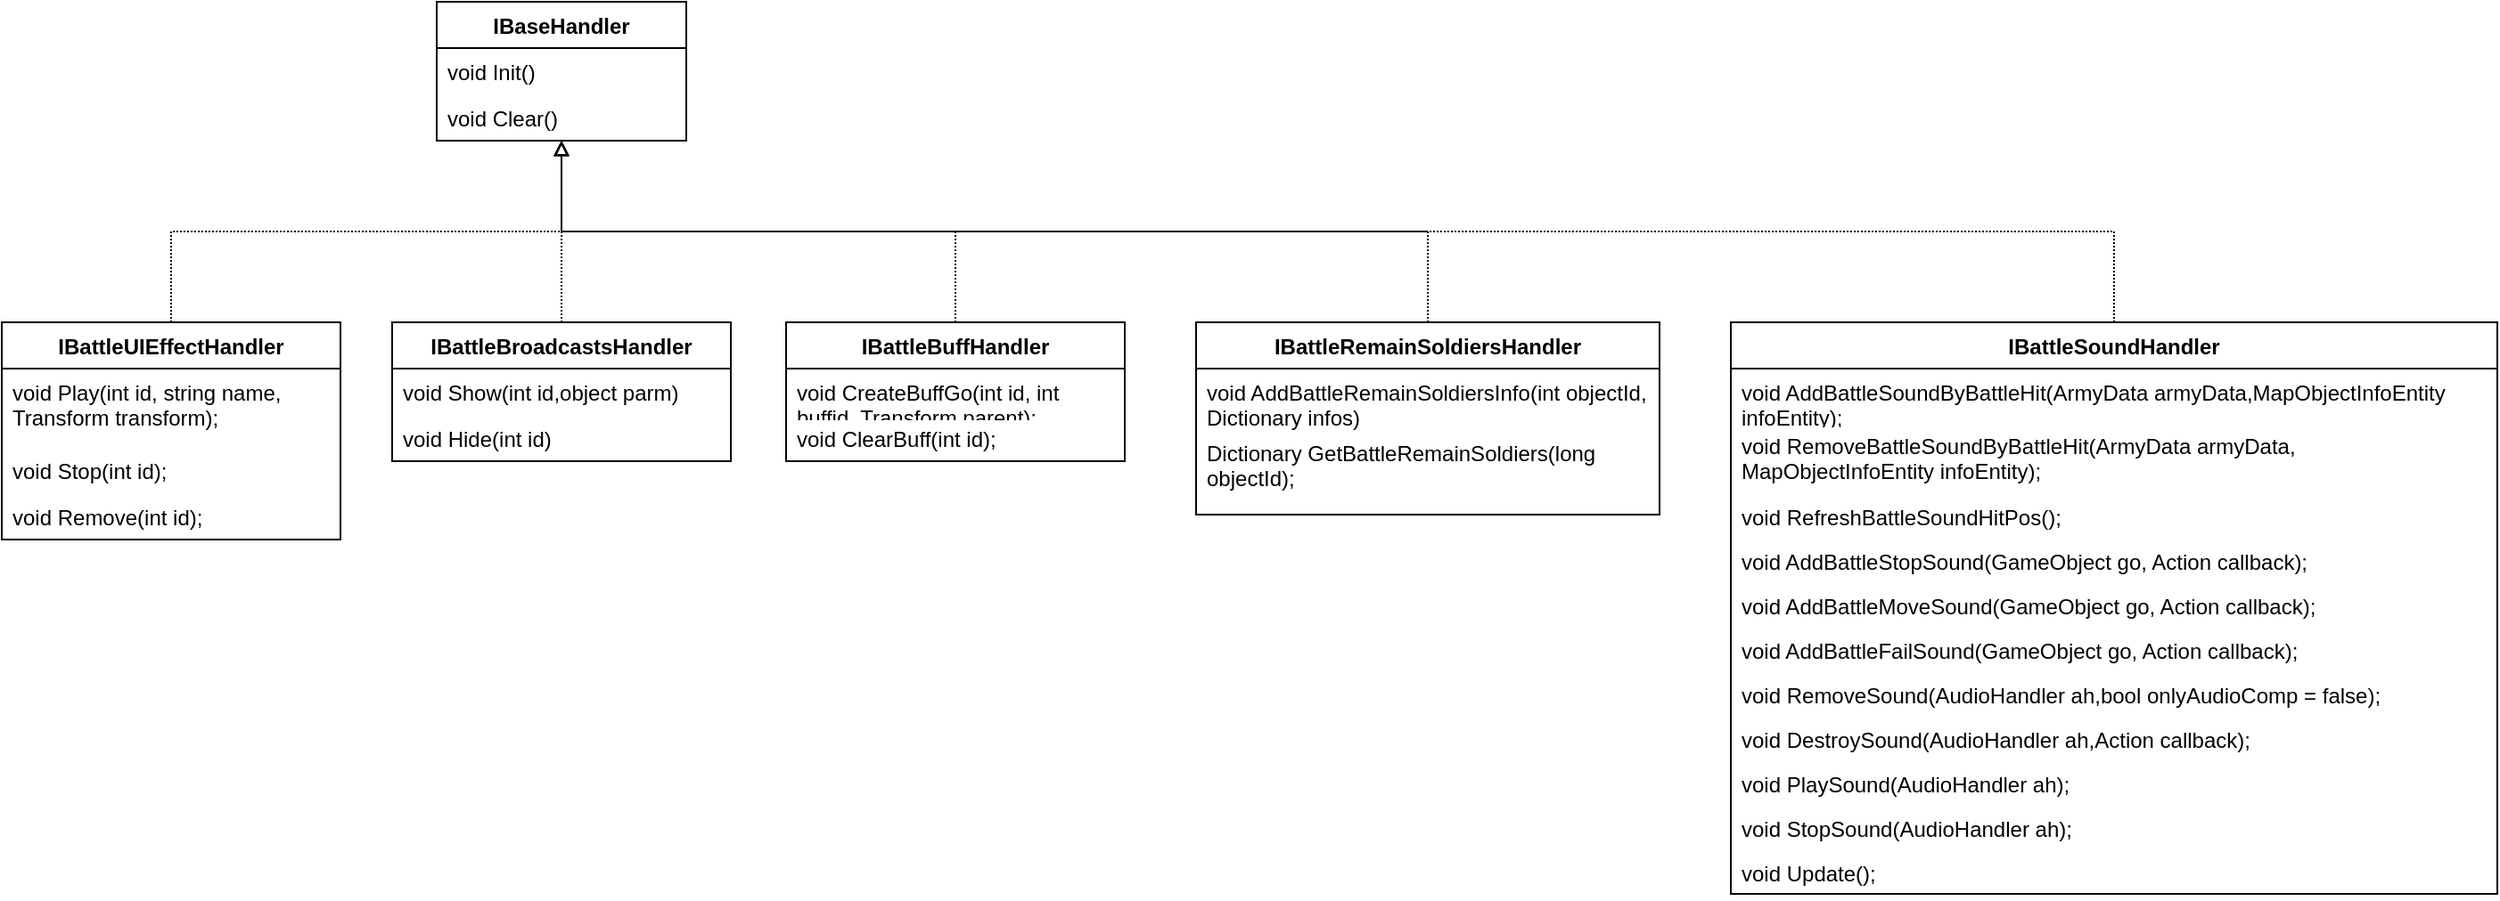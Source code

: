 <mxfile version="22.1.4" type="github">
  <diagram id="C5RBs43oDa-KdzZeNtuy" name="Page-1">
    <mxGraphModel dx="2183" dy="1177" grid="1" gridSize="10" guides="1" tooltips="1" connect="1" arrows="1" fold="1" page="1" pageScale="1" pageWidth="827" pageHeight="1169" math="0" shadow="0">
      <root>
        <mxCell id="WIyWlLk6GJQsqaUBKTNV-0" />
        <mxCell id="WIyWlLk6GJQsqaUBKTNV-1" parent="WIyWlLk6GJQsqaUBKTNV-0" />
        <mxCell id="vtyjgrVnTe7GE00nzrDD-10" value="IBaseHandler" style="swimlane;childLayout=stackLayout;horizontal=1;startSize=26;fillColor=none;horizontalStack=0;resizeParent=1;resizeParentMax=0;resizeLast=0;collapsible=1;marginBottom=0;whiteSpace=wrap;html=1;align=center;verticalAlign=top;" vertex="1" parent="WIyWlLk6GJQsqaUBKTNV-1">
          <mxGeometry x="344" y="150" width="140" height="78" as="geometry" />
        </mxCell>
        <mxCell id="vtyjgrVnTe7GE00nzrDD-11" value="void Init()" style="text;strokeColor=none;fillColor=none;align=left;verticalAlign=top;spacingLeft=4;spacingRight=4;overflow=hidden;rotatable=0;points=[[0,0.5],[1,0.5]];portConstraint=eastwest;whiteSpace=wrap;html=1;" vertex="1" parent="vtyjgrVnTe7GE00nzrDD-10">
          <mxGeometry y="26" width="140" height="26" as="geometry" />
        </mxCell>
        <mxCell id="vtyjgrVnTe7GE00nzrDD-12" value="void Clear()" style="text;strokeColor=none;fillColor=none;align=left;verticalAlign=top;spacingLeft=4;spacingRight=4;overflow=hidden;rotatable=0;points=[[0,0.5],[1,0.5]];portConstraint=eastwest;whiteSpace=wrap;html=1;" vertex="1" parent="vtyjgrVnTe7GE00nzrDD-10">
          <mxGeometry y="52" width="140" height="26" as="geometry" />
        </mxCell>
        <mxCell id="vtyjgrVnTe7GE00nzrDD-21" value="" style="edgeStyle=orthogonalEdgeStyle;rounded=0;orthogonalLoop=1;jettySize=auto;html=1;dashed=1;dashPattern=1 1;endArrow=block;endFill=0;" edge="1" parent="WIyWlLk6GJQsqaUBKTNV-1" source="vtyjgrVnTe7GE00nzrDD-14" target="vtyjgrVnTe7GE00nzrDD-10">
          <mxGeometry relative="1" as="geometry" />
        </mxCell>
        <mxCell id="vtyjgrVnTe7GE00nzrDD-14" value="IBattleBroadcastsHandler" style="swimlane;childLayout=stackLayout;horizontal=1;startSize=26;fillColor=none;horizontalStack=0;resizeParent=1;resizeParentMax=0;resizeLast=0;collapsible=1;marginBottom=0;whiteSpace=wrap;html=1;align=center;verticalAlign=top;" vertex="1" parent="WIyWlLk6GJQsqaUBKTNV-1">
          <mxGeometry x="319" y="330" width="190" height="78" as="geometry" />
        </mxCell>
        <mxCell id="vtyjgrVnTe7GE00nzrDD-15" value="void Show(int id,object parm)" style="text;strokeColor=none;fillColor=none;align=left;verticalAlign=top;spacingLeft=4;spacingRight=4;overflow=hidden;rotatable=0;points=[[0,0.5],[1,0.5]];portConstraint=eastwest;whiteSpace=wrap;html=1;" vertex="1" parent="vtyjgrVnTe7GE00nzrDD-14">
          <mxGeometry y="26" width="190" height="26" as="geometry" />
        </mxCell>
        <mxCell id="vtyjgrVnTe7GE00nzrDD-16" value="void Hide(int id)" style="text;strokeColor=none;fillColor=none;align=left;verticalAlign=top;spacingLeft=4;spacingRight=4;overflow=hidden;rotatable=0;points=[[0,0.5],[1,0.5]];portConstraint=eastwest;whiteSpace=wrap;html=1;" vertex="1" parent="vtyjgrVnTe7GE00nzrDD-14">
          <mxGeometry y="52" width="190" height="26" as="geometry" />
        </mxCell>
        <mxCell id="vtyjgrVnTe7GE00nzrDD-22" value="IBattleBuffHandler" style="swimlane;childLayout=stackLayout;horizontal=1;startSize=26;fillColor=none;horizontalStack=0;resizeParent=1;resizeParentMax=0;resizeLast=0;collapsible=1;marginBottom=0;whiteSpace=wrap;html=1;align=center;verticalAlign=top;" vertex="1" parent="WIyWlLk6GJQsqaUBKTNV-1">
          <mxGeometry x="540" y="330" width="190" height="78" as="geometry" />
        </mxCell>
        <mxCell id="vtyjgrVnTe7GE00nzrDD-23" value="void CreateBuffGo(int id, int buffid, Transform parent);" style="text;strokeColor=none;fillColor=none;align=left;verticalAlign=top;spacingLeft=4;spacingRight=4;overflow=hidden;rotatable=0;points=[[0,0.5],[1,0.5]];portConstraint=eastwest;whiteSpace=wrap;html=1;" vertex="1" parent="vtyjgrVnTe7GE00nzrDD-22">
          <mxGeometry y="26" width="190" height="26" as="geometry" />
        </mxCell>
        <mxCell id="vtyjgrVnTe7GE00nzrDD-24" value="void ClearBuff(int id);" style="text;strokeColor=none;fillColor=none;align=left;verticalAlign=top;spacingLeft=4;spacingRight=4;overflow=hidden;rotatable=0;points=[[0,0.5],[1,0.5]];portConstraint=eastwest;whiteSpace=wrap;html=1;" vertex="1" parent="vtyjgrVnTe7GE00nzrDD-22">
          <mxGeometry y="52" width="190" height="26" as="geometry" />
        </mxCell>
        <mxCell id="vtyjgrVnTe7GE00nzrDD-25" value="IBattleRemainSoldiersHandler" style="swimlane;childLayout=stackLayout;horizontal=1;startSize=26;fillColor=none;horizontalStack=0;resizeParent=1;resizeParentMax=0;resizeLast=0;collapsible=1;marginBottom=0;whiteSpace=wrap;html=1;align=center;verticalAlign=top;" vertex="1" parent="WIyWlLk6GJQsqaUBKTNV-1">
          <mxGeometry x="770" y="330" width="260" height="108" as="geometry" />
        </mxCell>
        <mxCell id="vtyjgrVnTe7GE00nzrDD-26" value="void AddBattleRemainSoldiersInfo(int objectId, Dictionary infos)" style="text;strokeColor=none;fillColor=none;align=left;verticalAlign=top;spacingLeft=4;spacingRight=4;overflow=hidden;rotatable=0;points=[[0,0.5],[1,0.5]];portConstraint=eastwest;whiteSpace=wrap;html=1;" vertex="1" parent="vtyjgrVnTe7GE00nzrDD-25">
          <mxGeometry y="26" width="260" height="34" as="geometry" />
        </mxCell>
        <mxCell id="vtyjgrVnTe7GE00nzrDD-27" value="Dictionary GetBattleRemainSoldiers(long objectId);" style="text;strokeColor=none;fillColor=none;align=left;verticalAlign=top;spacingLeft=4;spacingRight=4;overflow=hidden;rotatable=0;points=[[0,0.5],[1,0.5]];portConstraint=eastwest;whiteSpace=wrap;html=1;" vertex="1" parent="vtyjgrVnTe7GE00nzrDD-25">
          <mxGeometry y="60" width="260" height="48" as="geometry" />
        </mxCell>
        <mxCell id="vtyjgrVnTe7GE00nzrDD-28" value="" style="edgeStyle=orthogonalEdgeStyle;rounded=0;orthogonalLoop=1;jettySize=auto;html=1;dashed=1;dashPattern=1 1;endArrow=block;endFill=0;exitX=0.5;exitY=0;exitDx=0;exitDy=0;" edge="1" parent="WIyWlLk6GJQsqaUBKTNV-1" source="vtyjgrVnTe7GE00nzrDD-22" target="vtyjgrVnTe7GE00nzrDD-10">
          <mxGeometry relative="1" as="geometry">
            <mxPoint x="424" y="340" as="sourcePoint" />
            <mxPoint x="424" y="238" as="targetPoint" />
          </mxGeometry>
        </mxCell>
        <mxCell id="vtyjgrVnTe7GE00nzrDD-29" value="" style="edgeStyle=orthogonalEdgeStyle;rounded=0;orthogonalLoop=1;jettySize=auto;html=1;dashed=1;dashPattern=1 1;endArrow=block;endFill=0;exitX=0.5;exitY=0;exitDx=0;exitDy=0;" edge="1" parent="WIyWlLk6GJQsqaUBKTNV-1" source="vtyjgrVnTe7GE00nzrDD-25" target="vtyjgrVnTe7GE00nzrDD-10">
          <mxGeometry relative="1" as="geometry">
            <mxPoint x="645" y="340" as="sourcePoint" />
            <mxPoint x="424" y="238" as="targetPoint" />
          </mxGeometry>
        </mxCell>
        <mxCell id="vtyjgrVnTe7GE00nzrDD-30" value="IBattleSoundHandler" style="swimlane;childLayout=stackLayout;horizontal=1;startSize=26;fillColor=none;horizontalStack=0;resizeParent=1;resizeParentMax=0;resizeLast=0;collapsible=1;marginBottom=0;whiteSpace=wrap;html=1;align=center;verticalAlign=top;flipH=1;" vertex="1" parent="WIyWlLk6GJQsqaUBKTNV-1">
          <mxGeometry x="1070" y="330" width="430" height="321" as="geometry" />
        </mxCell>
        <mxCell id="vtyjgrVnTe7GE00nzrDD-31" value="void AddBattleSoundByBattleHit(ArmyData armyData,MapObjectInfoEntity infoEntity);" style="text;strokeColor=none;fillColor=none;align=left;verticalAlign=top;spacingLeft=4;spacingRight=4;overflow=hidden;rotatable=0;points=[[0,0.5],[1,0.5]];portConstraint=eastwest;whiteSpace=wrap;html=1;" vertex="1" parent="vtyjgrVnTe7GE00nzrDD-30">
          <mxGeometry y="26" width="430" height="30" as="geometry" />
        </mxCell>
        <mxCell id="vtyjgrVnTe7GE00nzrDD-39" value="void RemoveBattleSoundByBattleHit(ArmyData armyData, MapObjectInfoEntity infoEntity);" style="text;strokeColor=none;fillColor=none;align=left;verticalAlign=top;spacingLeft=4;spacingRight=4;overflow=hidden;rotatable=0;points=[[0,0.5],[1,0.5]];portConstraint=eastwest;whiteSpace=wrap;html=1;" vertex="1" parent="vtyjgrVnTe7GE00nzrDD-30">
          <mxGeometry y="56" width="430" height="40" as="geometry" />
        </mxCell>
        <mxCell id="vtyjgrVnTe7GE00nzrDD-43" value="void RefreshBattleSoundHitPos();" style="text;strokeColor=none;fillColor=none;align=left;verticalAlign=top;spacingLeft=4;spacingRight=4;overflow=hidden;rotatable=0;points=[[0,0.5],[1,0.5]];portConstraint=eastwest;whiteSpace=wrap;html=1;" vertex="1" parent="vtyjgrVnTe7GE00nzrDD-30">
          <mxGeometry y="96" width="430" height="25" as="geometry" />
        </mxCell>
        <mxCell id="vtyjgrVnTe7GE00nzrDD-42" value="void AddBattleStopSound(GameObject go, Action callback);" style="text;strokeColor=none;fillColor=none;align=left;verticalAlign=top;spacingLeft=4;spacingRight=4;overflow=hidden;rotatable=0;points=[[0,0.5],[1,0.5]];portConstraint=eastwest;whiteSpace=wrap;html=1;" vertex="1" parent="vtyjgrVnTe7GE00nzrDD-30">
          <mxGeometry y="121" width="430" height="25" as="geometry" />
        </mxCell>
        <mxCell id="vtyjgrVnTe7GE00nzrDD-41" value="void AddBattleMoveSound(GameObject go, Action callback);" style="text;strokeColor=none;fillColor=none;align=left;verticalAlign=top;spacingLeft=4;spacingRight=4;overflow=hidden;rotatable=0;points=[[0,0.5],[1,0.5]];portConstraint=eastwest;whiteSpace=wrap;html=1;" vertex="1" parent="vtyjgrVnTe7GE00nzrDD-30">
          <mxGeometry y="146" width="430" height="25" as="geometry" />
        </mxCell>
        <mxCell id="vtyjgrVnTe7GE00nzrDD-40" value="void AddBattleFailSound(GameObject go, Action callback);" style="text;strokeColor=none;fillColor=none;align=left;verticalAlign=top;spacingLeft=4;spacingRight=4;overflow=hidden;rotatable=0;points=[[0,0.5],[1,0.5]];portConstraint=eastwest;whiteSpace=wrap;html=1;" vertex="1" parent="vtyjgrVnTe7GE00nzrDD-30">
          <mxGeometry y="171" width="430" height="25" as="geometry" />
        </mxCell>
        <mxCell id="vtyjgrVnTe7GE00nzrDD-45" value="void RemoveSound(AudioHandler ah,bool onlyAudioComp = false);" style="text;strokeColor=none;fillColor=none;align=left;verticalAlign=top;spacingLeft=4;spacingRight=4;overflow=hidden;rotatable=0;points=[[0,0.5],[1,0.5]];portConstraint=eastwest;whiteSpace=wrap;html=1;" vertex="1" parent="vtyjgrVnTe7GE00nzrDD-30">
          <mxGeometry y="196" width="430" height="25" as="geometry" />
        </mxCell>
        <mxCell id="vtyjgrVnTe7GE00nzrDD-44" value="void DestroySound(AudioHandler ah,Action callback);" style="text;strokeColor=none;fillColor=none;align=left;verticalAlign=top;spacingLeft=4;spacingRight=4;overflow=hidden;rotatable=0;points=[[0,0.5],[1,0.5]];portConstraint=eastwest;whiteSpace=wrap;html=1;" vertex="1" parent="vtyjgrVnTe7GE00nzrDD-30">
          <mxGeometry y="221" width="430" height="25" as="geometry" />
        </mxCell>
        <mxCell id="vtyjgrVnTe7GE00nzrDD-47" value="void PlaySound(AudioHandler ah);" style="text;strokeColor=none;fillColor=none;align=left;verticalAlign=top;spacingLeft=4;spacingRight=4;overflow=hidden;rotatable=0;points=[[0,0.5],[1,0.5]];portConstraint=eastwest;whiteSpace=wrap;html=1;" vertex="1" parent="vtyjgrVnTe7GE00nzrDD-30">
          <mxGeometry y="246" width="430" height="25" as="geometry" />
        </mxCell>
        <mxCell id="vtyjgrVnTe7GE00nzrDD-46" value="void StopSound(AudioHandler ah);" style="text;strokeColor=none;fillColor=none;align=left;verticalAlign=top;spacingLeft=4;spacingRight=4;overflow=hidden;rotatable=0;points=[[0,0.5],[1,0.5]];portConstraint=eastwest;whiteSpace=wrap;html=1;" vertex="1" parent="vtyjgrVnTe7GE00nzrDD-30">
          <mxGeometry y="271" width="430" height="25" as="geometry" />
        </mxCell>
        <mxCell id="vtyjgrVnTe7GE00nzrDD-32" value="void Update();" style="text;strokeColor=none;fillColor=none;align=left;verticalAlign=top;spacingLeft=4;spacingRight=4;overflow=hidden;rotatable=0;points=[[0,0.5],[1,0.5]];portConstraint=eastwest;whiteSpace=wrap;html=1;" vertex="1" parent="vtyjgrVnTe7GE00nzrDD-30">
          <mxGeometry y="296" width="430" height="25" as="geometry" />
        </mxCell>
        <mxCell id="vtyjgrVnTe7GE00nzrDD-49" value="" style="edgeStyle=orthogonalEdgeStyle;rounded=0;orthogonalLoop=1;jettySize=auto;html=1;dashed=1;dashPattern=1 1;endArrow=block;endFill=0;exitX=0.5;exitY=0;exitDx=0;exitDy=0;" edge="1" parent="WIyWlLk6GJQsqaUBKTNV-1" source="vtyjgrVnTe7GE00nzrDD-30" target="vtyjgrVnTe7GE00nzrDD-10">
          <mxGeometry relative="1" as="geometry">
            <mxPoint x="910" y="340" as="sourcePoint" />
            <mxPoint x="424" y="238" as="targetPoint" />
          </mxGeometry>
        </mxCell>
        <mxCell id="vtyjgrVnTe7GE00nzrDD-50" value="IBattleUIEffectHandler" style="swimlane;childLayout=stackLayout;horizontal=1;startSize=26;fillColor=none;horizontalStack=0;resizeParent=1;resizeParentMax=0;resizeLast=0;collapsible=1;marginBottom=0;whiteSpace=wrap;html=1;align=center;verticalAlign=top;" vertex="1" parent="WIyWlLk6GJQsqaUBKTNV-1">
          <mxGeometry x="100" y="330" width="190" height="122" as="geometry" />
        </mxCell>
        <mxCell id="vtyjgrVnTe7GE00nzrDD-51" value="void Play(int id, string name, Transform transform);" style="text;strokeColor=none;fillColor=none;align=left;verticalAlign=top;spacingLeft=4;spacingRight=4;overflow=hidden;rotatable=0;points=[[0,0.5],[1,0.5]];portConstraint=eastwest;whiteSpace=wrap;html=1;" vertex="1" parent="vtyjgrVnTe7GE00nzrDD-50">
          <mxGeometry y="26" width="190" height="44" as="geometry" />
        </mxCell>
        <mxCell id="vtyjgrVnTe7GE00nzrDD-53" value="void Stop(int id);" style="text;strokeColor=none;fillColor=none;align=left;verticalAlign=top;spacingLeft=4;spacingRight=4;overflow=hidden;rotatable=0;points=[[0,0.5],[1,0.5]];portConstraint=eastwest;whiteSpace=wrap;html=1;" vertex="1" parent="vtyjgrVnTe7GE00nzrDD-50">
          <mxGeometry y="70" width="190" height="26" as="geometry" />
        </mxCell>
        <mxCell id="vtyjgrVnTe7GE00nzrDD-52" value="void Remove(int id);" style="text;strokeColor=none;fillColor=none;align=left;verticalAlign=top;spacingLeft=4;spacingRight=4;overflow=hidden;rotatable=0;points=[[0,0.5],[1,0.5]];portConstraint=eastwest;whiteSpace=wrap;html=1;" vertex="1" parent="vtyjgrVnTe7GE00nzrDD-50">
          <mxGeometry y="96" width="190" height="26" as="geometry" />
        </mxCell>
        <mxCell id="vtyjgrVnTe7GE00nzrDD-54" value="" style="edgeStyle=orthogonalEdgeStyle;rounded=0;orthogonalLoop=1;jettySize=auto;html=1;dashed=1;dashPattern=1 1;endArrow=block;endFill=0;exitX=0.5;exitY=0;exitDx=0;exitDy=0;" edge="1" parent="WIyWlLk6GJQsqaUBKTNV-1" source="vtyjgrVnTe7GE00nzrDD-50" target="vtyjgrVnTe7GE00nzrDD-10">
          <mxGeometry relative="1" as="geometry">
            <mxPoint x="424" y="340" as="sourcePoint" />
            <mxPoint x="424" y="238" as="targetPoint" />
          </mxGeometry>
        </mxCell>
      </root>
    </mxGraphModel>
  </diagram>
</mxfile>
